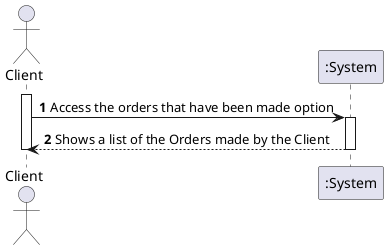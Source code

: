 @startuml
autonumber
actor "Client" as CLI
participant ":System" as STM
activate CLI
CLI-> STM :Access the orders that have been made option
activate STM
STM --> CLI :Shows a list of the Orders made by the Client
deactivate STM
deactivate CLI
@enduml
